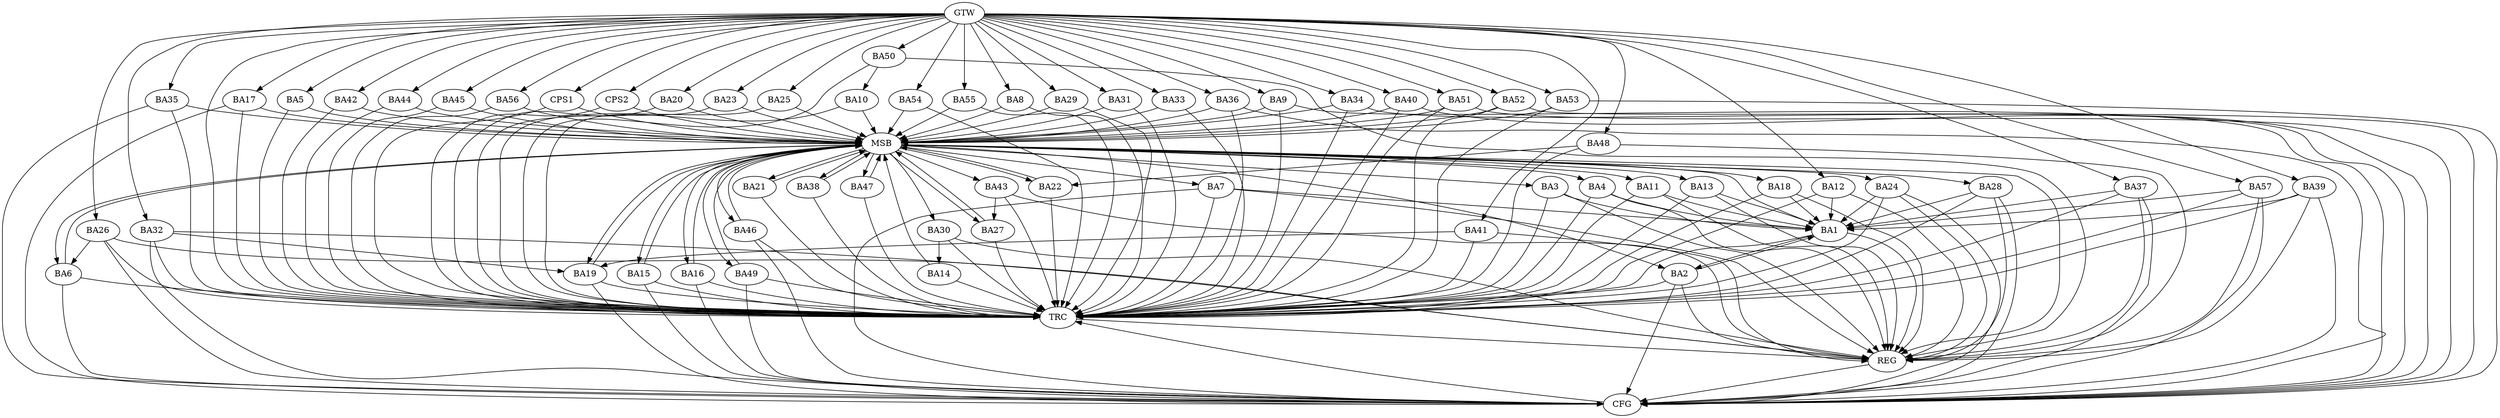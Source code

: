 strict digraph G {
  BA1 [ label="BA1" ];
  BA2 [ label="BA2" ];
  BA3 [ label="BA3" ];
  BA4 [ label="BA4" ];
  BA5 [ label="BA5" ];
  BA6 [ label="BA6" ];
  BA7 [ label="BA7" ];
  BA8 [ label="BA8" ];
  BA9 [ label="BA9" ];
  BA10 [ label="BA10" ];
  BA11 [ label="BA11" ];
  BA12 [ label="BA12" ];
  BA13 [ label="BA13" ];
  BA14 [ label="BA14" ];
  BA15 [ label="BA15" ];
  BA16 [ label="BA16" ];
  BA17 [ label="BA17" ];
  BA18 [ label="BA18" ];
  BA19 [ label="BA19" ];
  BA20 [ label="BA20" ];
  BA21 [ label="BA21" ];
  BA22 [ label="BA22" ];
  BA23 [ label="BA23" ];
  BA24 [ label="BA24" ];
  BA25 [ label="BA25" ];
  BA26 [ label="BA26" ];
  BA27 [ label="BA27" ];
  BA28 [ label="BA28" ];
  BA29 [ label="BA29" ];
  BA30 [ label="BA30" ];
  BA31 [ label="BA31" ];
  BA32 [ label="BA32" ];
  BA33 [ label="BA33" ];
  BA34 [ label="BA34" ];
  BA35 [ label="BA35" ];
  BA36 [ label="BA36" ];
  BA37 [ label="BA37" ];
  BA38 [ label="BA38" ];
  BA39 [ label="BA39" ];
  BA40 [ label="BA40" ];
  BA41 [ label="BA41" ];
  BA42 [ label="BA42" ];
  BA43 [ label="BA43" ];
  BA44 [ label="BA44" ];
  BA45 [ label="BA45" ];
  BA46 [ label="BA46" ];
  BA47 [ label="BA47" ];
  BA48 [ label="BA48" ];
  BA49 [ label="BA49" ];
  BA50 [ label="BA50" ];
  BA51 [ label="BA51" ];
  BA52 [ label="BA52" ];
  BA53 [ label="BA53" ];
  BA54 [ label="BA54" ];
  BA55 [ label="BA55" ];
  BA56 [ label="BA56" ];
  BA57 [ label="BA57" ];
  CPS1 [ label="CPS1" ];
  CPS2 [ label="CPS2" ];
  GTW [ label="GTW" ];
  REG [ label="REG" ];
  MSB [ label="MSB" ];
  CFG [ label="CFG" ];
  TRC [ label="TRC" ];
  BA1 -> BA2;
  BA2 -> BA1;
  BA3 -> BA1;
  BA4 -> BA1;
  BA7 -> BA1;
  BA11 -> BA1;
  BA12 -> BA1;
  BA13 -> BA1;
  BA18 -> BA1;
  BA24 -> BA1;
  BA26 -> BA6;
  BA28 -> BA1;
  BA30 -> BA14;
  BA32 -> BA19;
  BA37 -> BA1;
  BA39 -> BA1;
  BA41 -> BA19;
  BA43 -> BA27;
  BA48 -> BA22;
  BA50 -> BA10;
  BA57 -> BA1;
  GTW -> BA5;
  GTW -> BA8;
  GTW -> BA9;
  GTW -> BA12;
  GTW -> BA17;
  GTW -> BA20;
  GTW -> BA23;
  GTW -> BA25;
  GTW -> BA26;
  GTW -> BA29;
  GTW -> BA31;
  GTW -> BA32;
  GTW -> BA33;
  GTW -> BA34;
  GTW -> BA35;
  GTW -> BA36;
  GTW -> BA37;
  GTW -> BA39;
  GTW -> BA40;
  GTW -> BA41;
  GTW -> BA42;
  GTW -> BA44;
  GTW -> BA45;
  GTW -> BA48;
  GTW -> BA50;
  GTW -> BA51;
  GTW -> BA52;
  GTW -> BA53;
  GTW -> BA54;
  GTW -> BA55;
  GTW -> BA56;
  GTW -> BA57;
  GTW -> CPS1;
  GTW -> CPS2;
  BA1 -> REG;
  BA2 -> REG;
  BA3 -> REG;
  BA4 -> REG;
  BA7 -> REG;
  BA11 -> REG;
  BA12 -> REG;
  BA13 -> REG;
  BA18 -> REG;
  BA24 -> REG;
  BA26 -> REG;
  BA28 -> REG;
  BA30 -> REG;
  BA32 -> REG;
  BA37 -> REG;
  BA39 -> REG;
  BA41 -> REG;
  BA43 -> REG;
  BA48 -> REG;
  BA50 -> REG;
  BA57 -> REG;
  BA5 -> MSB;
  MSB -> BA1;
  MSB -> REG;
  BA6 -> MSB;
  MSB -> BA2;
  BA8 -> MSB;
  BA9 -> MSB;
  BA10 -> MSB;
  MSB -> BA7;
  BA14 -> MSB;
  BA15 -> MSB;
  MSB -> BA6;
  BA16 -> MSB;
  BA17 -> MSB;
  BA19 -> MSB;
  MSB -> BA4;
  BA20 -> MSB;
  BA21 -> MSB;
  MSB -> BA16;
  BA22 -> MSB;
  BA23 -> MSB;
  BA25 -> MSB;
  MSB -> BA11;
  BA27 -> MSB;
  BA29 -> MSB;
  BA31 -> MSB;
  MSB -> BA3;
  BA33 -> MSB;
  MSB -> BA15;
  BA34 -> MSB;
  BA35 -> MSB;
  MSB -> BA28;
  BA36 -> MSB;
  BA38 -> MSB;
  MSB -> BA27;
  BA40 -> MSB;
  MSB -> BA21;
  BA42 -> MSB;
  BA44 -> MSB;
  MSB -> BA22;
  BA45 -> MSB;
  BA46 -> MSB;
  BA47 -> MSB;
  BA49 -> MSB;
  MSB -> BA38;
  BA51 -> MSB;
  MSB -> BA19;
  BA52 -> MSB;
  MSB -> BA24;
  BA53 -> MSB;
  BA54 -> MSB;
  BA55 -> MSB;
  BA56 -> MSB;
  CPS1 -> MSB;
  MSB -> BA43;
  MSB -> BA49;
  MSB -> BA13;
  CPS2 -> MSB;
  MSB -> BA18;
  MSB -> BA47;
  MSB -> BA46;
  MSB -> BA30;
  BA35 -> CFG;
  BA46 -> CFG;
  BA7 -> CFG;
  BA17 -> CFG;
  BA6 -> CFG;
  BA37 -> CFG;
  BA24 -> CFG;
  BA19 -> CFG;
  BA34 -> CFG;
  BA57 -> CFG;
  BA2 -> CFG;
  BA16 -> CFG;
  BA15 -> CFG;
  BA9 -> CFG;
  BA52 -> CFG;
  BA53 -> CFG;
  BA39 -> CFG;
  BA32 -> CFG;
  BA51 -> CFG;
  BA40 -> CFG;
  BA28 -> CFG;
  BA49 -> CFG;
  BA36 -> CFG;
  BA26 -> CFG;
  REG -> CFG;
  BA1 -> TRC;
  BA2 -> TRC;
  BA3 -> TRC;
  BA4 -> TRC;
  BA5 -> TRC;
  BA6 -> TRC;
  BA7 -> TRC;
  BA8 -> TRC;
  BA9 -> TRC;
  BA10 -> TRC;
  BA11 -> TRC;
  BA12 -> TRC;
  BA13 -> TRC;
  BA14 -> TRC;
  BA15 -> TRC;
  BA16 -> TRC;
  BA17 -> TRC;
  BA18 -> TRC;
  BA19 -> TRC;
  BA20 -> TRC;
  BA21 -> TRC;
  BA22 -> TRC;
  BA23 -> TRC;
  BA24 -> TRC;
  BA25 -> TRC;
  BA26 -> TRC;
  BA27 -> TRC;
  BA28 -> TRC;
  BA29 -> TRC;
  BA30 -> TRC;
  BA31 -> TRC;
  BA32 -> TRC;
  BA33 -> TRC;
  BA34 -> TRC;
  BA35 -> TRC;
  BA36 -> TRC;
  BA37 -> TRC;
  BA38 -> TRC;
  BA39 -> TRC;
  BA40 -> TRC;
  BA41 -> TRC;
  BA42 -> TRC;
  BA43 -> TRC;
  BA44 -> TRC;
  BA45 -> TRC;
  BA46 -> TRC;
  BA47 -> TRC;
  BA48 -> TRC;
  BA49 -> TRC;
  BA50 -> TRC;
  BA51 -> TRC;
  BA52 -> TRC;
  BA53 -> TRC;
  BA54 -> TRC;
  BA55 -> TRC;
  BA56 -> TRC;
  BA57 -> TRC;
  CPS1 -> TRC;
  CPS2 -> TRC;
  GTW -> TRC;
  CFG -> TRC;
  TRC -> REG;
}
